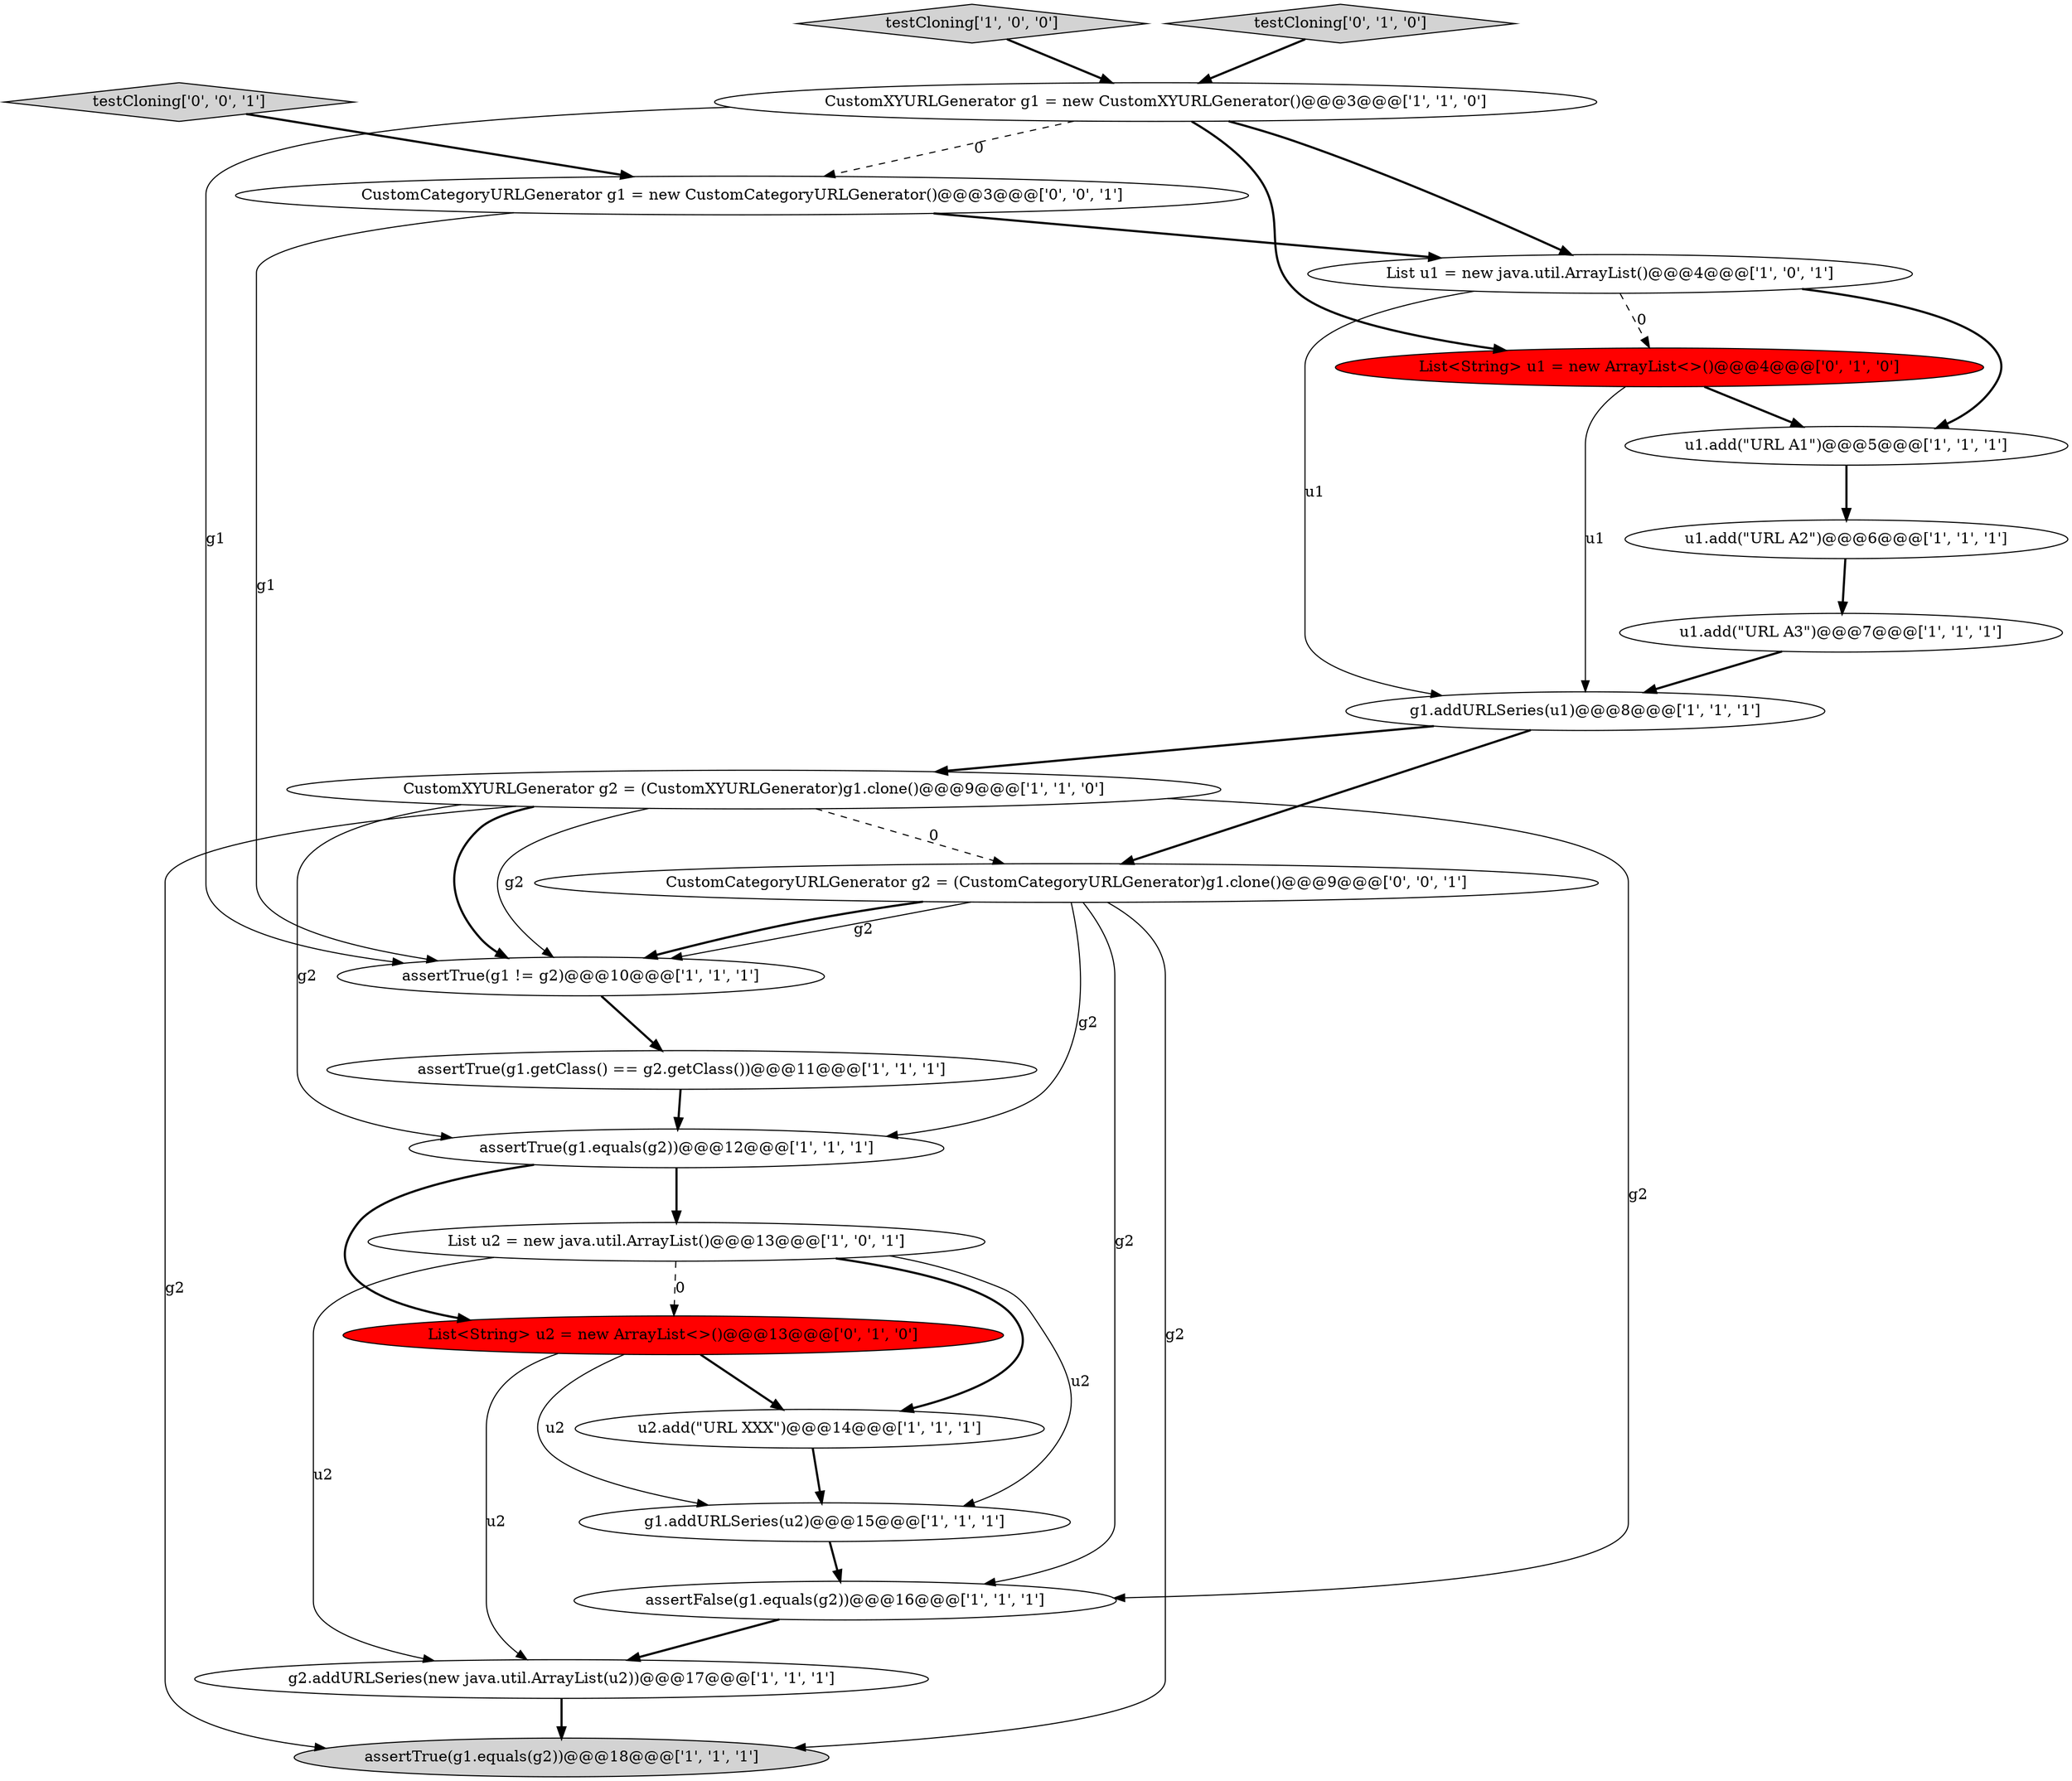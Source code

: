 digraph {
2 [style = filled, label = "assertTrue(g1.equals(g2))@@@18@@@['1', '1', '1']", fillcolor = lightgray, shape = ellipse image = "AAA0AAABBB1BBB"];
16 [style = filled, label = "CustomXYURLGenerator g2 = (CustomXYURLGenerator)g1.clone()@@@9@@@['1', '1', '0']", fillcolor = white, shape = ellipse image = "AAA0AAABBB1BBB"];
13 [style = filled, label = "u1.add(\"URL A1\")@@@5@@@['1', '1', '1']", fillcolor = white, shape = ellipse image = "AAA0AAABBB1BBB"];
12 [style = filled, label = "testCloning['1', '0', '0']", fillcolor = lightgray, shape = diamond image = "AAA0AAABBB1BBB"];
4 [style = filled, label = "List u2 = new java.util.ArrayList()@@@13@@@['1', '0', '1']", fillcolor = white, shape = ellipse image = "AAA0AAABBB1BBB"];
5 [style = filled, label = "assertFalse(g1.equals(g2))@@@16@@@['1', '1', '1']", fillcolor = white, shape = ellipse image = "AAA0AAABBB1BBB"];
7 [style = filled, label = "assertTrue(g1.getClass() == g2.getClass())@@@11@@@['1', '1', '1']", fillcolor = white, shape = ellipse image = "AAA0AAABBB1BBB"];
0 [style = filled, label = "assertTrue(g1.equals(g2))@@@12@@@['1', '1', '1']", fillcolor = white, shape = ellipse image = "AAA0AAABBB1BBB"];
10 [style = filled, label = "g1.addURLSeries(u1)@@@8@@@['1', '1', '1']", fillcolor = white, shape = ellipse image = "AAA0AAABBB1BBB"];
17 [style = filled, label = "testCloning['0', '1', '0']", fillcolor = lightgray, shape = diamond image = "AAA0AAABBB2BBB"];
8 [style = filled, label = "CustomXYURLGenerator g1 = new CustomXYURLGenerator()@@@3@@@['1', '1', '0']", fillcolor = white, shape = ellipse image = "AAA0AAABBB1BBB"];
20 [style = filled, label = "testCloning['0', '0', '1']", fillcolor = lightgray, shape = diamond image = "AAA0AAABBB3BBB"];
1 [style = filled, label = "u1.add(\"URL A2\")@@@6@@@['1', '1', '1']", fillcolor = white, shape = ellipse image = "AAA0AAABBB1BBB"];
6 [style = filled, label = "u2.add(\"URL XXX\")@@@14@@@['1', '1', '1']", fillcolor = white, shape = ellipse image = "AAA0AAABBB1BBB"];
15 [style = filled, label = "assertTrue(g1 != g2)@@@10@@@['1', '1', '1']", fillcolor = white, shape = ellipse image = "AAA0AAABBB1BBB"];
14 [style = filled, label = "List u1 = new java.util.ArrayList()@@@4@@@['1', '0', '1']", fillcolor = white, shape = ellipse image = "AAA0AAABBB1BBB"];
21 [style = filled, label = "CustomCategoryURLGenerator g1 = new CustomCategoryURLGenerator()@@@3@@@['0', '0', '1']", fillcolor = white, shape = ellipse image = "AAA0AAABBB3BBB"];
11 [style = filled, label = "g1.addURLSeries(u2)@@@15@@@['1', '1', '1']", fillcolor = white, shape = ellipse image = "AAA0AAABBB1BBB"];
18 [style = filled, label = "List<String> u1 = new ArrayList<>()@@@4@@@['0', '1', '0']", fillcolor = red, shape = ellipse image = "AAA1AAABBB2BBB"];
22 [style = filled, label = "CustomCategoryURLGenerator g2 = (CustomCategoryURLGenerator)g1.clone()@@@9@@@['0', '0', '1']", fillcolor = white, shape = ellipse image = "AAA0AAABBB3BBB"];
9 [style = filled, label = "g2.addURLSeries(new java.util.ArrayList(u2))@@@17@@@['1', '1', '1']", fillcolor = white, shape = ellipse image = "AAA0AAABBB1BBB"];
19 [style = filled, label = "List<String> u2 = new ArrayList<>()@@@13@@@['0', '1', '0']", fillcolor = red, shape = ellipse image = "AAA1AAABBB2BBB"];
3 [style = filled, label = "u1.add(\"URL A3\")@@@7@@@['1', '1', '1']", fillcolor = white, shape = ellipse image = "AAA0AAABBB1BBB"];
10->22 [style = bold, label=""];
17->8 [style = bold, label=""];
16->15 [style = bold, label=""];
14->10 [style = solid, label="u1"];
22->15 [style = bold, label=""];
15->7 [style = bold, label=""];
5->9 [style = bold, label=""];
16->0 [style = solid, label="g2"];
22->0 [style = solid, label="g2"];
4->6 [style = bold, label=""];
9->2 [style = bold, label=""];
0->19 [style = bold, label=""];
8->18 [style = bold, label=""];
16->2 [style = solid, label="g2"];
1->3 [style = bold, label=""];
8->14 [style = bold, label=""];
7->0 [style = bold, label=""];
4->11 [style = solid, label="u2"];
19->9 [style = solid, label="u2"];
8->21 [style = dashed, label="0"];
19->6 [style = bold, label=""];
16->15 [style = solid, label="g2"];
13->1 [style = bold, label=""];
16->5 [style = solid, label="g2"];
20->21 [style = bold, label=""];
3->10 [style = bold, label=""];
22->15 [style = solid, label="g2"];
11->5 [style = bold, label=""];
18->10 [style = solid, label="u1"];
10->16 [style = bold, label=""];
21->15 [style = solid, label="g1"];
0->4 [style = bold, label=""];
22->5 [style = solid, label="g2"];
12->8 [style = bold, label=""];
6->11 [style = bold, label=""];
8->15 [style = solid, label="g1"];
18->13 [style = bold, label=""];
4->19 [style = dashed, label="0"];
4->9 [style = solid, label="u2"];
14->13 [style = bold, label=""];
14->18 [style = dashed, label="0"];
19->11 [style = solid, label="u2"];
22->2 [style = solid, label="g2"];
16->22 [style = dashed, label="0"];
21->14 [style = bold, label=""];
}

